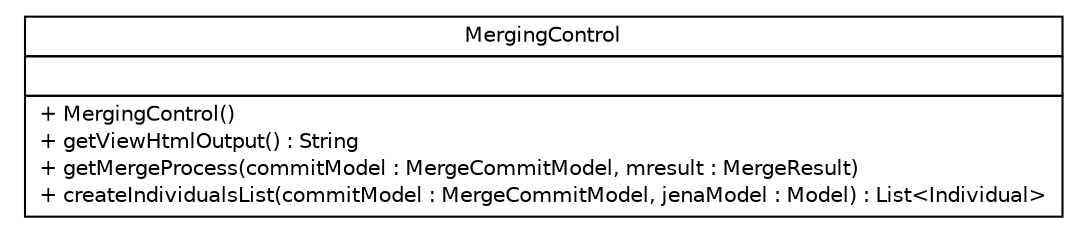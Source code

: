 #!/usr/local/bin/dot
#
# Class diagram 
# Generated by UMLGraph version R5_6-24-gf6e263 (http://www.umlgraph.org/)
#

digraph G {
	edge [fontname="Helvetica",fontsize=10,labelfontname="Helvetica",labelfontsize=10];
	node [fontname="Helvetica",fontsize=10,shape=plaintext];
	nodesep=0.25;
	ranksep=0.5;
	// de.tud.plt.r43ples.merging.ui.MergingControl
	c605 [label=<<table title="de.tud.plt.r43ples.merging.ui.MergingControl" border="0" cellborder="1" cellspacing="0" cellpadding="2" port="p" href="./MergingControl.html">
		<tr><td><table border="0" cellspacing="0" cellpadding="1">
<tr><td align="center" balign="center"> MergingControl </td></tr>
		</table></td></tr>
		<tr><td><table border="0" cellspacing="0" cellpadding="1">
<tr><td align="left" balign="left">  </td></tr>
		</table></td></tr>
		<tr><td><table border="0" cellspacing="0" cellpadding="1">
<tr><td align="left" balign="left"> + MergingControl() </td></tr>
<tr><td align="left" balign="left"> + getViewHtmlOutput() : String </td></tr>
<tr><td align="left" balign="left"> + getMergeProcess(commitModel : MergeCommitModel, mresult : MergeResult) </td></tr>
<tr><td align="left" balign="left"> + createIndividualsList(commitModel : MergeCommitModel, jenaModel : Model) : List&lt;Individual&gt; </td></tr>
		</table></td></tr>
		</table>>, URL="./MergingControl.html", fontname="Helvetica", fontcolor="black", fontsize=10.0];
}

